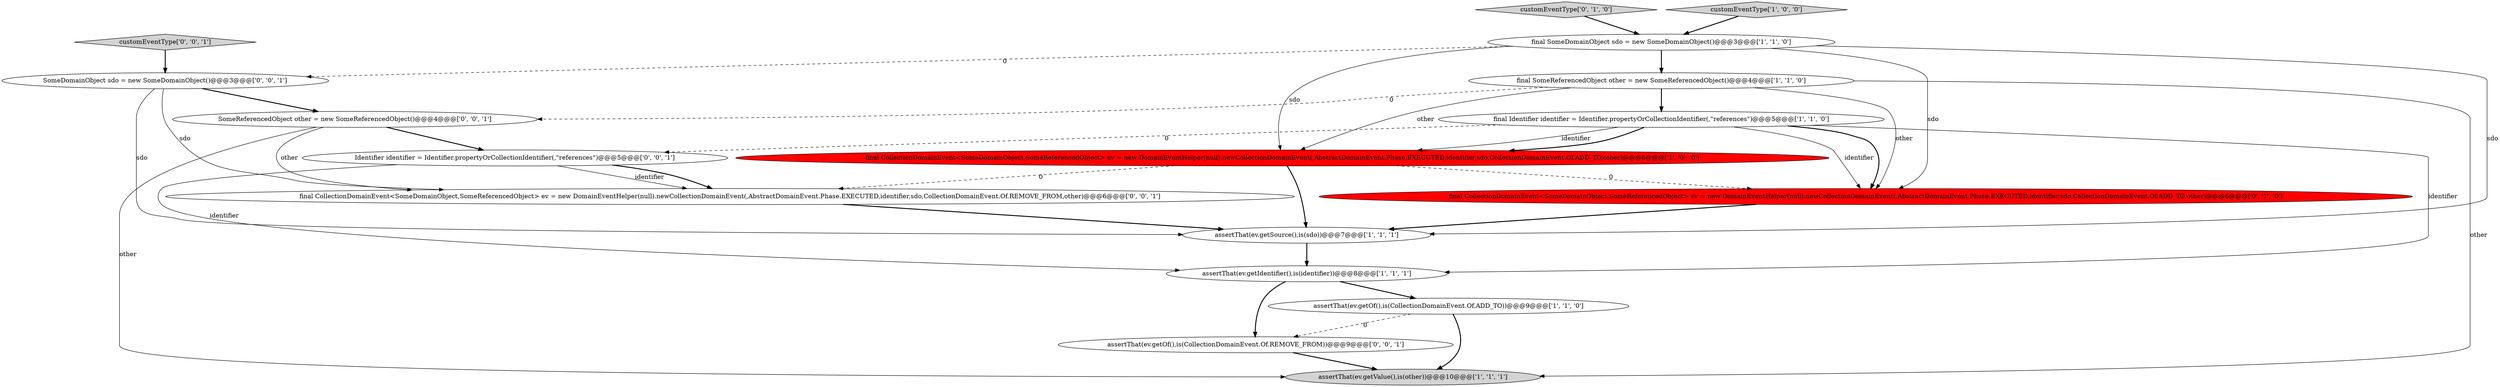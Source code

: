 digraph {
14 [style = filled, label = "customEventType['0', '0', '1']", fillcolor = lightgray, shape = diamond image = "AAA0AAABBB3BBB"];
1 [style = filled, label = "assertThat(ev.getIdentifier(),is(identifier))@@@8@@@['1', '1', '1']", fillcolor = white, shape = ellipse image = "AAA0AAABBB1BBB"];
16 [style = filled, label = "final CollectionDomainEvent<SomeDomainObject,SomeReferencedObject> ev = new DomainEventHelper(null).newCollectionDomainEvent(,AbstractDomainEvent.Phase.EXECUTED,identifier,sdo,CollectionDomainEvent.Of.REMOVE_FROM,other)@@@6@@@['0', '0', '1']", fillcolor = white, shape = ellipse image = "AAA0AAABBB3BBB"];
11 [style = filled, label = "assertThat(ev.getOf(),is(CollectionDomainEvent.Of.REMOVE_FROM))@@@9@@@['0', '0', '1']", fillcolor = white, shape = ellipse image = "AAA0AAABBB3BBB"];
10 [style = filled, label = "customEventType['0', '1', '0']", fillcolor = lightgray, shape = diamond image = "AAA0AAABBB2BBB"];
2 [style = filled, label = "assertThat(ev.getValue(),is(other))@@@10@@@['1', '1', '1']", fillcolor = lightgray, shape = ellipse image = "AAA0AAABBB1BBB"];
15 [style = filled, label = "SomeReferencedObject other = new SomeReferencedObject()@@@4@@@['0', '0', '1']", fillcolor = white, shape = ellipse image = "AAA0AAABBB3BBB"];
0 [style = filled, label = "final Identifier identifier = Identifier.propertyOrCollectionIdentifier(,\"references\")@@@5@@@['1', '1', '0']", fillcolor = white, shape = ellipse image = "AAA0AAABBB1BBB"];
3 [style = filled, label = "final SomeReferencedObject other = new SomeReferencedObject()@@@4@@@['1', '1', '0']", fillcolor = white, shape = ellipse image = "AAA0AAABBB1BBB"];
5 [style = filled, label = "final SomeDomainObject sdo = new SomeDomainObject()@@@3@@@['1', '1', '0']", fillcolor = white, shape = ellipse image = "AAA0AAABBB1BBB"];
7 [style = filled, label = "assertThat(ev.getSource(),is(sdo))@@@7@@@['1', '1', '1']", fillcolor = white, shape = ellipse image = "AAA0AAABBB1BBB"];
6 [style = filled, label = "final CollectionDomainEvent<SomeDomainObject,SomeReferencedObject> ev = new DomainEventHelper(null).newCollectionDomainEvent(,AbstractDomainEvent.Phase.EXECUTED,identifier,sdo,CollectionDomainEvent.Of.ADD_TO,other)@@@6@@@['1', '0', '0']", fillcolor = red, shape = ellipse image = "AAA1AAABBB1BBB"];
12 [style = filled, label = "SomeDomainObject sdo = new SomeDomainObject()@@@3@@@['0', '0', '1']", fillcolor = white, shape = ellipse image = "AAA0AAABBB3BBB"];
13 [style = filled, label = "Identifier identifier = Identifier.propertyOrCollectionIdentifier(,\"references\")@@@5@@@['0', '0', '1']", fillcolor = white, shape = ellipse image = "AAA0AAABBB3BBB"];
4 [style = filled, label = "assertThat(ev.getOf(),is(CollectionDomainEvent.Of.ADD_TO))@@@9@@@['1', '1', '0']", fillcolor = white, shape = ellipse image = "AAA0AAABBB1BBB"];
9 [style = filled, label = "final CollectionDomainEvent<SomeDomainObject,SomeReferencedObject> ev = new DomainEventHelper(null).newCollectionDomainEvent(,AbstractDomainEvent.Phase.EXECUTED,identifier,sdo,CollectionDomainEvent.Of.ADD_TO,other)@@@6@@@['0', '1', '0']", fillcolor = red, shape = ellipse image = "AAA1AAABBB2BBB"];
8 [style = filled, label = "customEventType['1', '0', '0']", fillcolor = lightgray, shape = diamond image = "AAA0AAABBB1BBB"];
5->3 [style = bold, label=""];
1->4 [style = bold, label=""];
0->9 [style = bold, label=""];
15->13 [style = bold, label=""];
5->12 [style = dashed, label="0"];
7->1 [style = bold, label=""];
5->9 [style = solid, label="sdo"];
3->6 [style = solid, label="other"];
0->6 [style = bold, label=""];
15->16 [style = solid, label="other"];
6->9 [style = dashed, label="0"];
12->15 [style = bold, label=""];
16->7 [style = bold, label=""];
13->16 [style = solid, label="identifier"];
15->2 [style = solid, label="other"];
4->2 [style = bold, label=""];
9->7 [style = bold, label=""];
0->9 [style = solid, label="identifier"];
13->16 [style = bold, label=""];
11->2 [style = bold, label=""];
3->0 [style = bold, label=""];
1->11 [style = bold, label=""];
3->2 [style = solid, label="other"];
12->16 [style = solid, label="sdo"];
6->16 [style = dashed, label="0"];
10->5 [style = bold, label=""];
8->5 [style = bold, label=""];
0->6 [style = solid, label="identifier"];
12->7 [style = solid, label="sdo"];
14->12 [style = bold, label=""];
0->13 [style = dashed, label="0"];
0->1 [style = solid, label="identifier"];
3->15 [style = dashed, label="0"];
3->9 [style = solid, label="other"];
5->6 [style = solid, label="sdo"];
4->11 [style = dashed, label="0"];
6->7 [style = bold, label=""];
5->7 [style = solid, label="sdo"];
13->1 [style = solid, label="identifier"];
}
